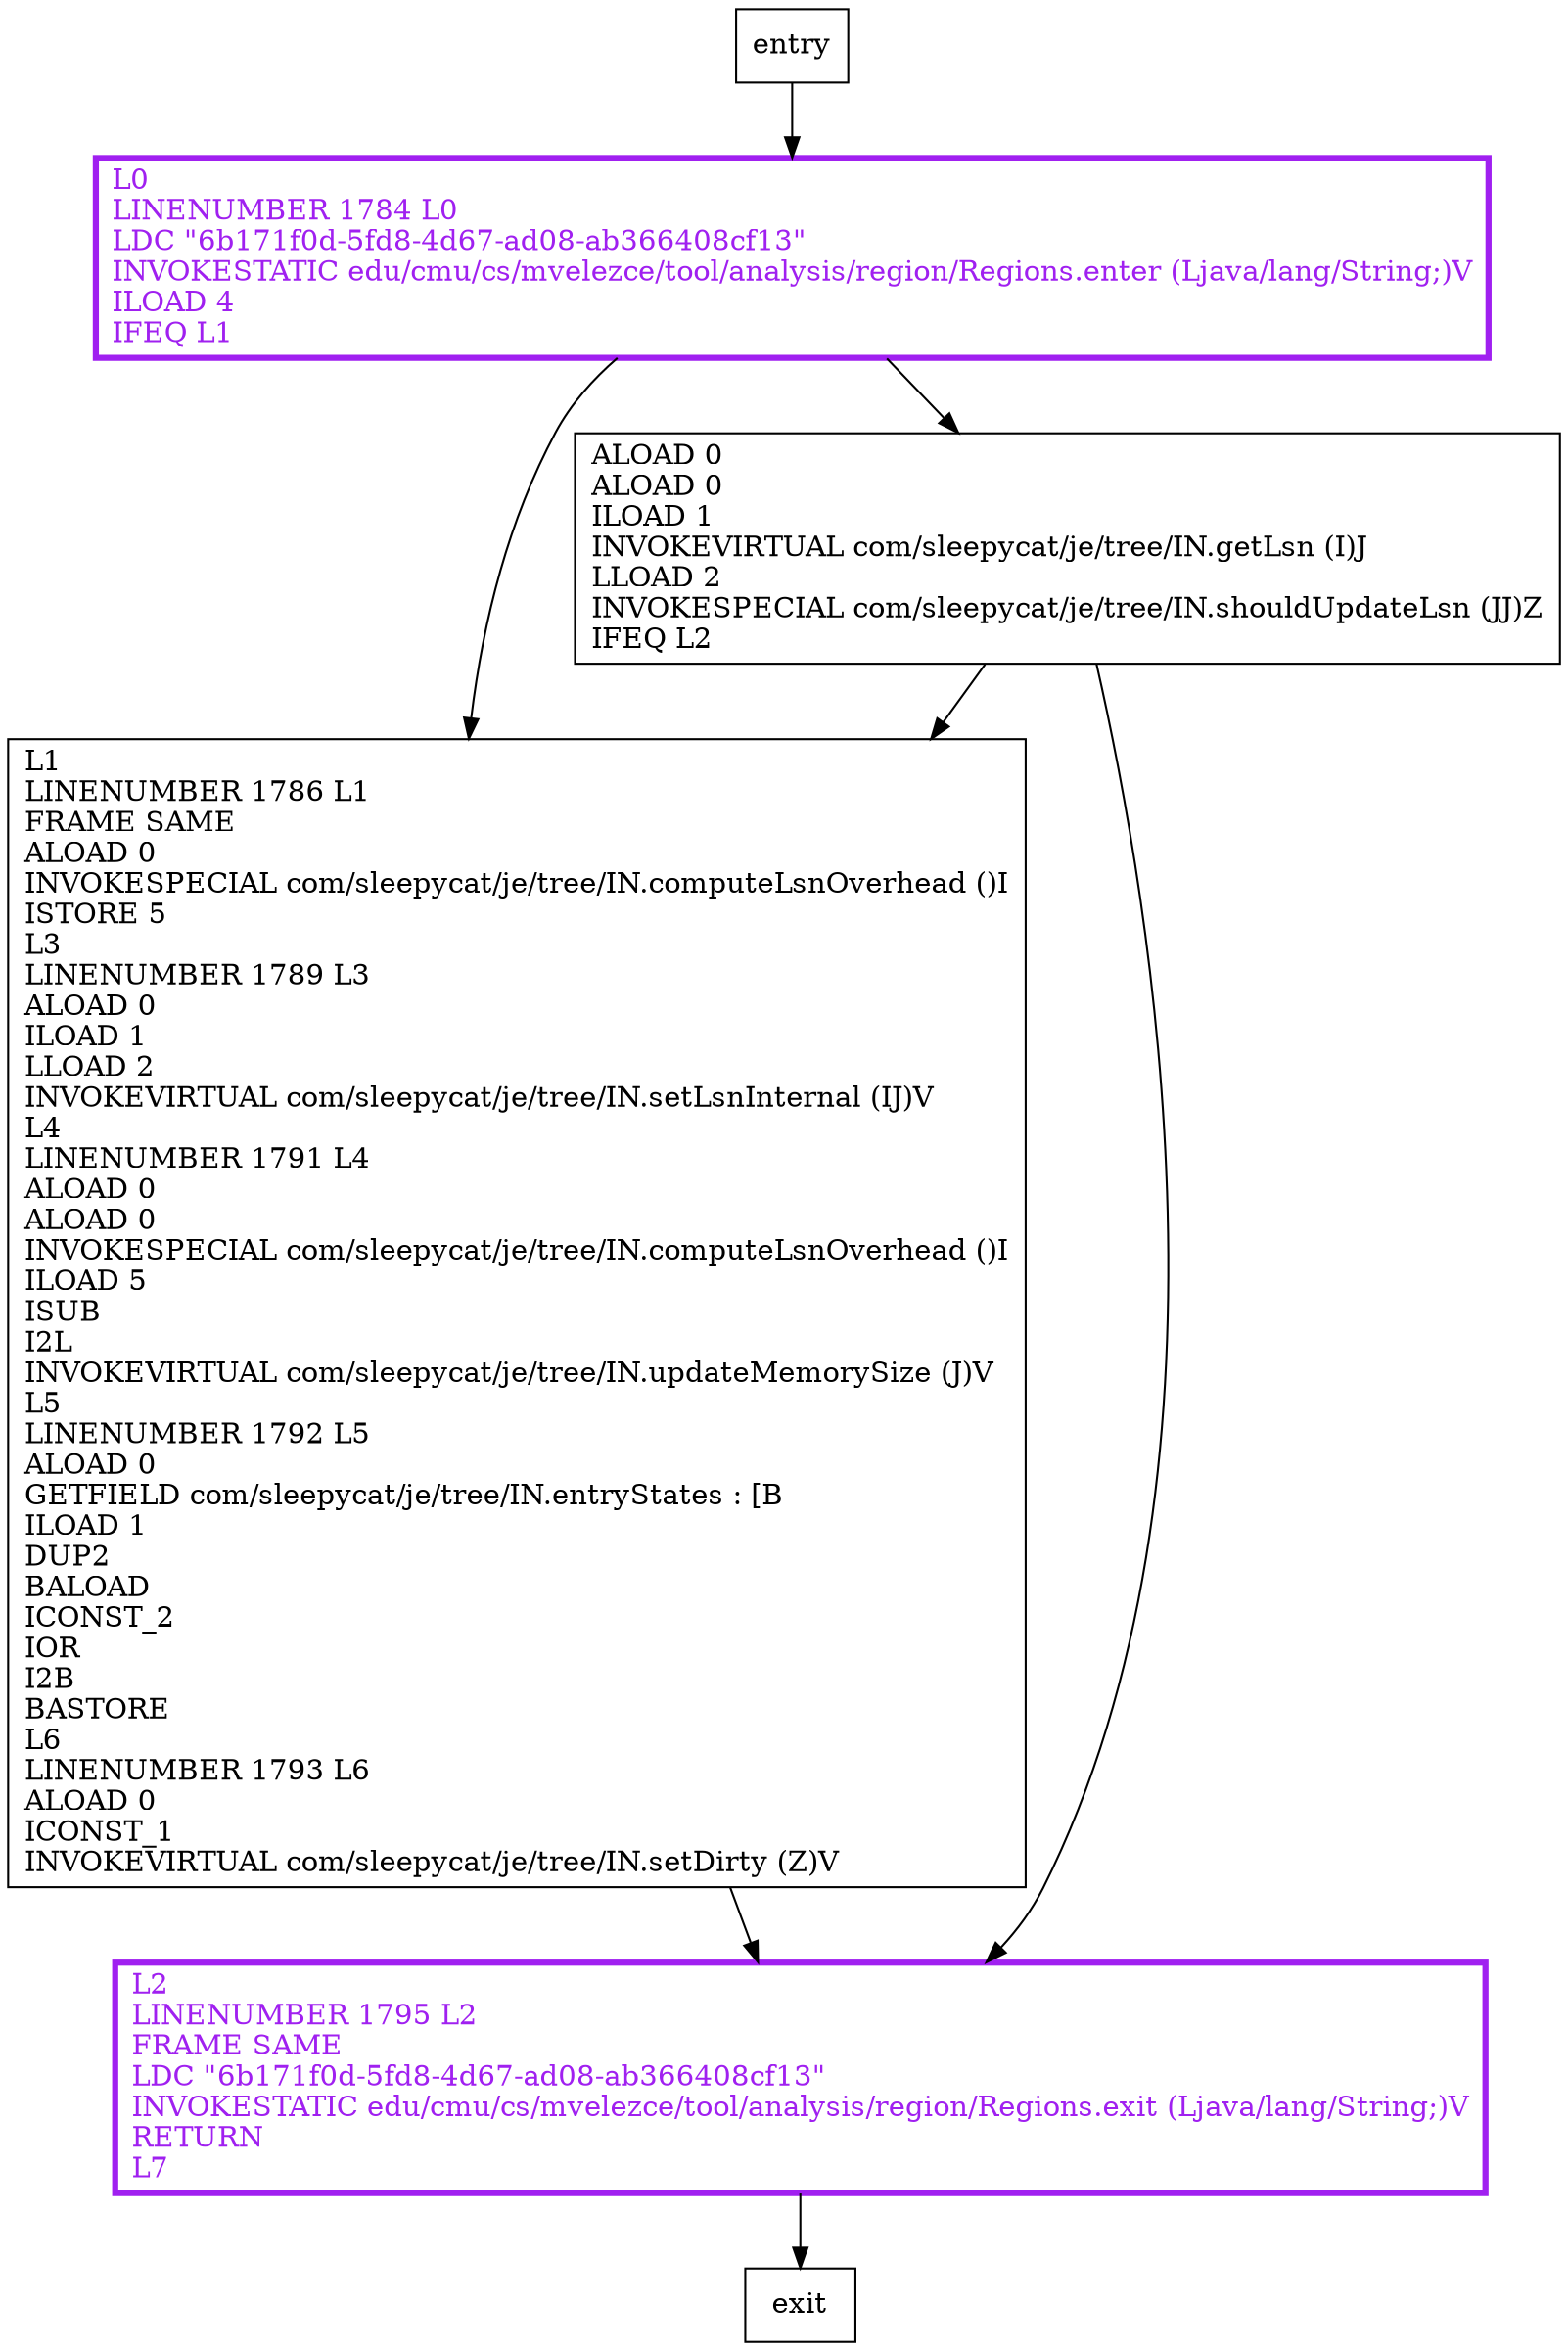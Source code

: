 digraph setLsn {
node [shape=record];
403466821 [label="ALOAD 0\lALOAD 0\lILOAD 1\lINVOKEVIRTUAL com/sleepycat/je/tree/IN.getLsn (I)J\lLLOAD 2\lINVOKESPECIAL com/sleepycat/je/tree/IN.shouldUpdateLsn (JJ)Z\lIFEQ L2\l"];
128905816 [label="L0\lLINENUMBER 1784 L0\lLDC \"6b171f0d-5fd8-4d67-ad08-ab366408cf13\"\lINVOKESTATIC edu/cmu/cs/mvelezce/tool/analysis/region/Regions.enter (Ljava/lang/String;)V\lILOAD 4\lIFEQ L1\l"];
771631083 [label="L1\lLINENUMBER 1786 L1\lFRAME SAME\lALOAD 0\lINVOKESPECIAL com/sleepycat/je/tree/IN.computeLsnOverhead ()I\lISTORE 5\lL3\lLINENUMBER 1789 L3\lALOAD 0\lILOAD 1\lLLOAD 2\lINVOKEVIRTUAL com/sleepycat/je/tree/IN.setLsnInternal (IJ)V\lL4\lLINENUMBER 1791 L4\lALOAD 0\lALOAD 0\lINVOKESPECIAL com/sleepycat/je/tree/IN.computeLsnOverhead ()I\lILOAD 5\lISUB\lI2L\lINVOKEVIRTUAL com/sleepycat/je/tree/IN.updateMemorySize (J)V\lL5\lLINENUMBER 1792 L5\lALOAD 0\lGETFIELD com/sleepycat/je/tree/IN.entryStates : [B\lILOAD 1\lDUP2\lBALOAD\lICONST_2\lIOR\lI2B\lBASTORE\lL6\lLINENUMBER 1793 L6\lALOAD 0\lICONST_1\lINVOKEVIRTUAL com/sleepycat/je/tree/IN.setDirty (Z)V\l"];
1711189065 [label="L2\lLINENUMBER 1795 L2\lFRAME SAME\lLDC \"6b171f0d-5fd8-4d67-ad08-ab366408cf13\"\lINVOKESTATIC edu/cmu/cs/mvelezce/tool/analysis/region/Regions.exit (Ljava/lang/String;)V\lRETURN\lL7\l"];
entry;
exit;
entry -> 128905816;
403466821 -> 771631083;
403466821 -> 1711189065;
128905816 -> 403466821;
128905816 -> 771631083;
771631083 -> 1711189065;
1711189065 -> exit;
128905816[fontcolor="purple", penwidth=3, color="purple"];
1711189065[fontcolor="purple", penwidth=3, color="purple"];
}
